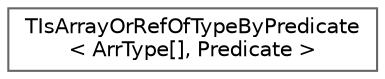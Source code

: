 digraph "Graphical Class Hierarchy"
{
 // INTERACTIVE_SVG=YES
 // LATEX_PDF_SIZE
  bgcolor="transparent";
  edge [fontname=Helvetica,fontsize=10,labelfontname=Helvetica,labelfontsize=10];
  node [fontname=Helvetica,fontsize=10,shape=box,height=0.2,width=0.4];
  rankdir="LR";
  Node0 [id="Node000000",label="TIsArrayOrRefOfTypeByPredicate\l\< ArrType[], Predicate \>",height=0.2,width=0.4,color="grey40", fillcolor="white", style="filled",URL="$d9/d59/structTIsArrayOrRefOfTypeByPredicate_3_01ArrType_0f_0e_00_01Predicate_01_4.html",tooltip=" "];
}
